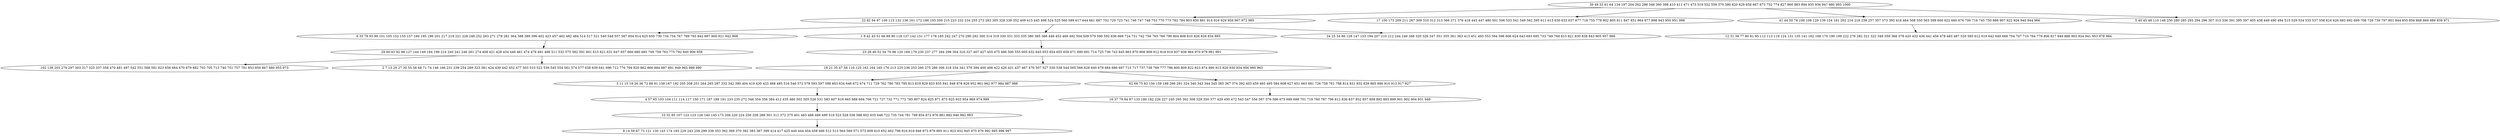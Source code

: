 digraph true_tree {
	"0" -> "1"
	"1" -> "2"
	"2" -> "3"
	"1" -> "4"
	"0" -> "5"
	"4" -> "6"
	"6" -> "7"
	"3" -> "8"
	"7" -> "9"
	"0" -> "10"
	"9" -> "11"
	"11" -> "12"
	"7" -> "13"
	"10" -> "14"
	"0" -> "15"
	"3" -> "16"
	"1" -> "17"
	"13" -> "18"
	"12" -> "19"
	"0" [label="39 49 53 61 64 134 197 204 262 288 346 360 398 410 411 471 473 519 552 559 570 580 620 629 658 667 673 752 774 827 860 883 894 935 936 947 980 993 1000"];
	"1" [label="22 82 94 97 109 115 132 136 161 172 186 193 200 215 223 232 234 255 273 283 305 328 339 352 409 415 445 498 524 525 560 589 617 644 661 687 702 720 723 741 746 747 748 753 770 773 782 784 803 850 861 914 916 929 959 967 972 985"];
	"2" [label="6 33 78 93 99 101 105 152 155 157 160 195 196 201 217 219 221 228 248 252 263 271 278 281 364 388 389 396 402 423 457 462 482 484 514 517 521 540 548 557 587 604 614 625 650 730 734 754 767 789 793 842 897 900 921 942 968"];
	"3" [label="29 60 63 92 98 127 144 149 184 198 214 240 241 246 261 274 408 421 428 434 446 461 474 479 491 496 511 532 575 582 591 601 615 621 631 647 657 666 680 685 709 759 763 775 792 840 906 958"];
	"4" [label="1 9 42 43 51 66 89 90 118 137 142 151 177 178 185 242 247 270 290 292 300 314 319 330 331 333 335 380 385 386 448 453 469 492 504 509 579 590 592 636 669 724 731 742 756 765 766 790 804 808 810 826 828 834 885"];
	"5" [label="17 100 173 209 211 267 309 310 312 313 366 371 376 418 443 447 480 501 506 533 541 549 562 595 611 613 630 633 637 677 718 755 778 802 805 811 847 851 864 877 898 943 950 951 998"];
	"6" [label="23 28 46 52 54 70 96 120 169 179 230 237 277 284 298 304 316 327 407 427 455 475 486 500 555 605 632 645 653 654 655 659 671 690 691 714 725 736 743 845 863 870 908 909 912 918 919 937 938 964 970 979 981 991"];
	"7" [label="18 21 35 47 58 116 125 163 164 165 176 213 225 236 253 260 275 286 306 318 334 341 379 394 400 406 422 426 431 437 467 476 507 527 530 538 544 565 566 628 640 678 684 686 697 715 717 737 738 769 777 786 800 809 822 823 874 890 915 920 930 934 956 960 963"];
	"8" [label="102 138 203 279 297 303 317 325 337 358 470 481 497 542 551 568 581 623 656 664 670 679 682 703 705 713 740 751 757 791 853 859 867 880 955 973"];
	"9" [label="3 11 15 19 26 36 72 88 91 158 167 192 205 208 251 264 265 287 332 342 390 404 419 430 433 468 485 516 546 572 578 593 597 598 603 634 646 672 674 711 729 762 780 783 795 813 819 829 833 835 841 848 878 928 952 961 962 977 984 987 988"];
	"10" [label="41 44 50 76 106 108 129 139 154 181 202 216 218 238 257 357 373 393 416 464 508 550 563 599 600 622 660 676 700 716 745 750 888 907 922 926 940 944 966"];
	"11" [label="4 57 65 103 104 111 114 117 150 171 187 189 191 233 235 272 348 354 356 384 412 435 460 502 505 526 531 583 607 618 665 688 694 706 721 727 732 771 772 785 807 824 825 871 875 925 933 954 969 974 999"];
	"12" [label="10 32 85 107 122 123 126 140 145 175 206 220 224 256 258 289 301 311 372 375 401 463 488 489 499 518 523 528 536 588 602 635 648 722 735 744 781 799 854 872 876 881 882 946 982 983"];
	"13" [label="62 69 75 83 156 159 188 266 291 324 340 343 344 345 365 367 374 392 403 459 465 495 584 608 627 651 663 681 726 758 761 788 814 831 832 839 865 896 910 913 917 927"];
	"14" [label="12 31 38 77 80 81 95 112 113 119 124 131 135 141 162 168 170 190 199 222 276 282 321 322 349 359 368 378 420 432 436 441 456 478 483 487 520 585 612 619 642 649 668 704 707 710 764 779 806 817 849 886 903 924 941 953 978 994"];
	"15" [label="5 40 45 48 110 148 250 280 285 293 294 296 307 315 336 391 395 397 405 438 449 490 494 515 529 534 535 537 558 616 626 683 692 699 708 728 739 797 801 844 855 856 868 869 889 939 971"];
	"16" [label="2 7 13 20 27 30 55 56 68 71 74 146 166 231 239 254 269 323 381 424 439 442 452 477 503 510 522 539 545 554 561 574 577 638 639 641 696 712 776 794 820 862 866 884 887 891 949 965 989 990"];
	"17" [label="24 25 34 86 128 147 153 194 207 210 212 244 249 268 320 326 347 351 355 361 363 413 451 493 553 594 596 606 624 643 693 695 733 749 768 815 821 830 838 843 905 957 986"];
	"18" [label="16 37 79 84 87 133 180 182 226 227 245 295 302 308 329 350 377 429 450 472 543 547 556 567 576 586 675 689 698 701 719 760 787 796 812 836 837 852 857 858 892 893 899 901 902 904 931 948"];
	"19" [label="8 14 59 67 73 121 130 143 174 183 229 243 259 299 338 353 362 369 370 382 383 387 399 414 417 425 440 444 454 458 466 512 513 564 569 571 573 609 610 652 662 798 816 818 846 873 879 895 911 923 932 945 975 976 992 995 996 997"];
}
